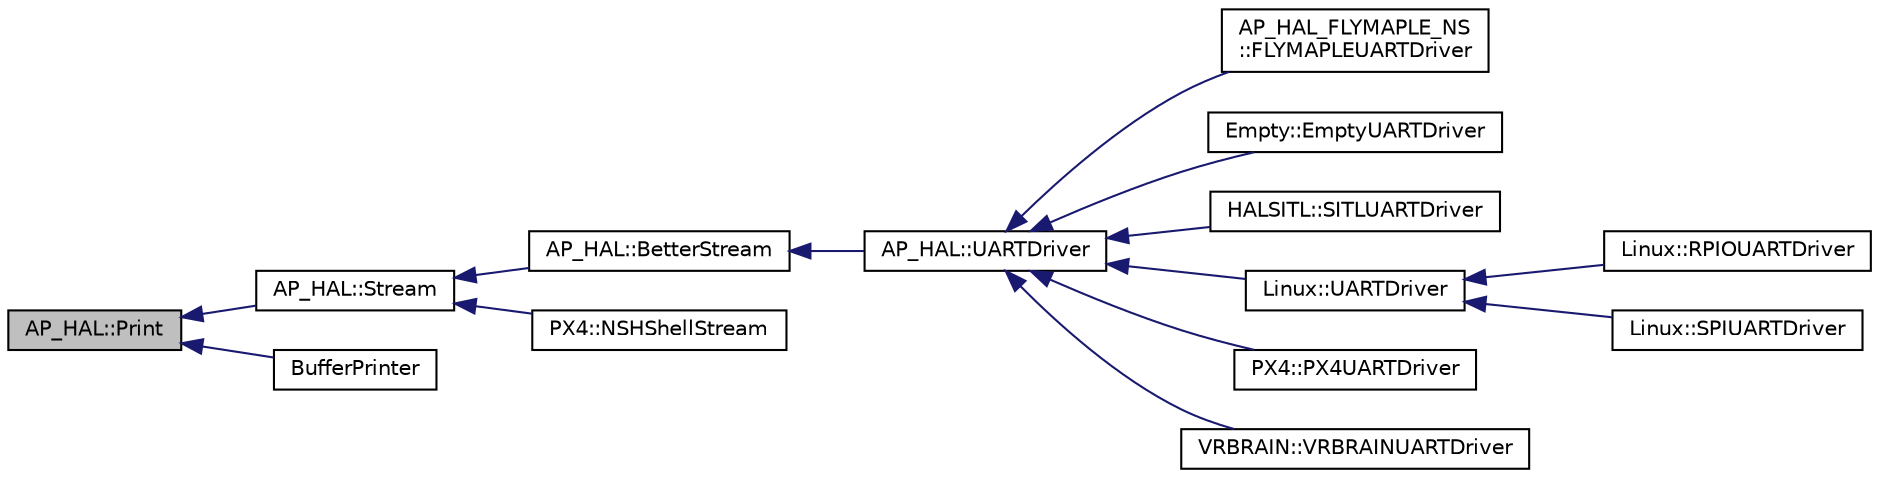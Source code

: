 digraph "AP_HAL::Print"
{
 // INTERACTIVE_SVG=YES
  edge [fontname="Helvetica",fontsize="10",labelfontname="Helvetica",labelfontsize="10"];
  node [fontname="Helvetica",fontsize="10",shape=record];
  rankdir="LR";
  Node1 [label="AP_HAL::Print",height=0.2,width=0.4,color="black", fillcolor="grey75", style="filled", fontcolor="black"];
  Node1 -> Node2 [dir="back",color="midnightblue",fontsize="10",style="solid",fontname="Helvetica"];
  Node2 [label="AP_HAL::Stream",height=0.2,width=0.4,color="black", fillcolor="white", style="filled",URL="$classAP__HAL_1_1Stream.html"];
  Node2 -> Node3 [dir="back",color="midnightblue",fontsize="10",style="solid",fontname="Helvetica"];
  Node3 [label="AP_HAL::BetterStream",height=0.2,width=0.4,color="black", fillcolor="white", style="filled",URL="$classAP__HAL_1_1BetterStream.html"];
  Node3 -> Node4 [dir="back",color="midnightblue",fontsize="10",style="solid",fontname="Helvetica"];
  Node4 [label="AP_HAL::UARTDriver",height=0.2,width=0.4,color="black", fillcolor="white", style="filled",URL="$classAP__HAL_1_1UARTDriver.html"];
  Node4 -> Node5 [dir="back",color="midnightblue",fontsize="10",style="solid",fontname="Helvetica"];
  Node5 [label="AP_HAL_FLYMAPLE_NS\l::FLYMAPLEUARTDriver",height=0.2,width=0.4,color="black", fillcolor="white", style="filled",URL="$classAP__HAL__FLYMAPLE__NS_1_1FLYMAPLEUARTDriver.html"];
  Node4 -> Node6 [dir="back",color="midnightblue",fontsize="10",style="solid",fontname="Helvetica"];
  Node6 [label="Empty::EmptyUARTDriver",height=0.2,width=0.4,color="black", fillcolor="white", style="filled",URL="$classEmpty_1_1EmptyUARTDriver.html"];
  Node4 -> Node7 [dir="back",color="midnightblue",fontsize="10",style="solid",fontname="Helvetica"];
  Node7 [label="HALSITL::SITLUARTDriver",height=0.2,width=0.4,color="black", fillcolor="white", style="filled",URL="$classHALSITL_1_1SITLUARTDriver.html",tooltip="-*- tab-width: 4; Mode: C++; c-basic-offset: 4; indent-tabs-mode: nil -*- "];
  Node4 -> Node8 [dir="back",color="midnightblue",fontsize="10",style="solid",fontname="Helvetica"];
  Node8 [label="Linux::UARTDriver",height=0.2,width=0.4,color="black", fillcolor="white", style="filled",URL="$classLinux_1_1UARTDriver.html"];
  Node8 -> Node9 [dir="back",color="midnightblue",fontsize="10",style="solid",fontname="Helvetica"];
  Node9 [label="Linux::RPIOUARTDriver",height=0.2,width=0.4,color="black", fillcolor="white", style="filled",URL="$classLinux_1_1RPIOUARTDriver.html"];
  Node8 -> Node10 [dir="back",color="midnightblue",fontsize="10",style="solid",fontname="Helvetica"];
  Node10 [label="Linux::SPIUARTDriver",height=0.2,width=0.4,color="black", fillcolor="white", style="filled",URL="$classLinux_1_1SPIUARTDriver.html"];
  Node4 -> Node11 [dir="back",color="midnightblue",fontsize="10",style="solid",fontname="Helvetica"];
  Node11 [label="PX4::PX4UARTDriver",height=0.2,width=0.4,color="black", fillcolor="white", style="filled",URL="$classPX4_1_1PX4UARTDriver.html"];
  Node4 -> Node12 [dir="back",color="midnightblue",fontsize="10",style="solid",fontname="Helvetica"];
  Node12 [label="VRBRAIN::VRBRAINUARTDriver",height=0.2,width=0.4,color="black", fillcolor="white", style="filled",URL="$classVRBRAIN_1_1VRBRAINUARTDriver.html"];
  Node2 -> Node13 [dir="back",color="midnightblue",fontsize="10",style="solid",fontname="Helvetica"];
  Node13 [label="PX4::NSHShellStream",height=0.2,width=0.4,color="black", fillcolor="white", style="filled",URL="$classPX4_1_1NSHShellStream.html"];
  Node1 -> Node14 [dir="back",color="midnightblue",fontsize="10",style="solid",fontname="Helvetica"];
  Node14 [label="BufferPrinter",height=0.2,width=0.4,color="black", fillcolor="white", style="filled",URL="$classBufferPrinter.html"];
}
